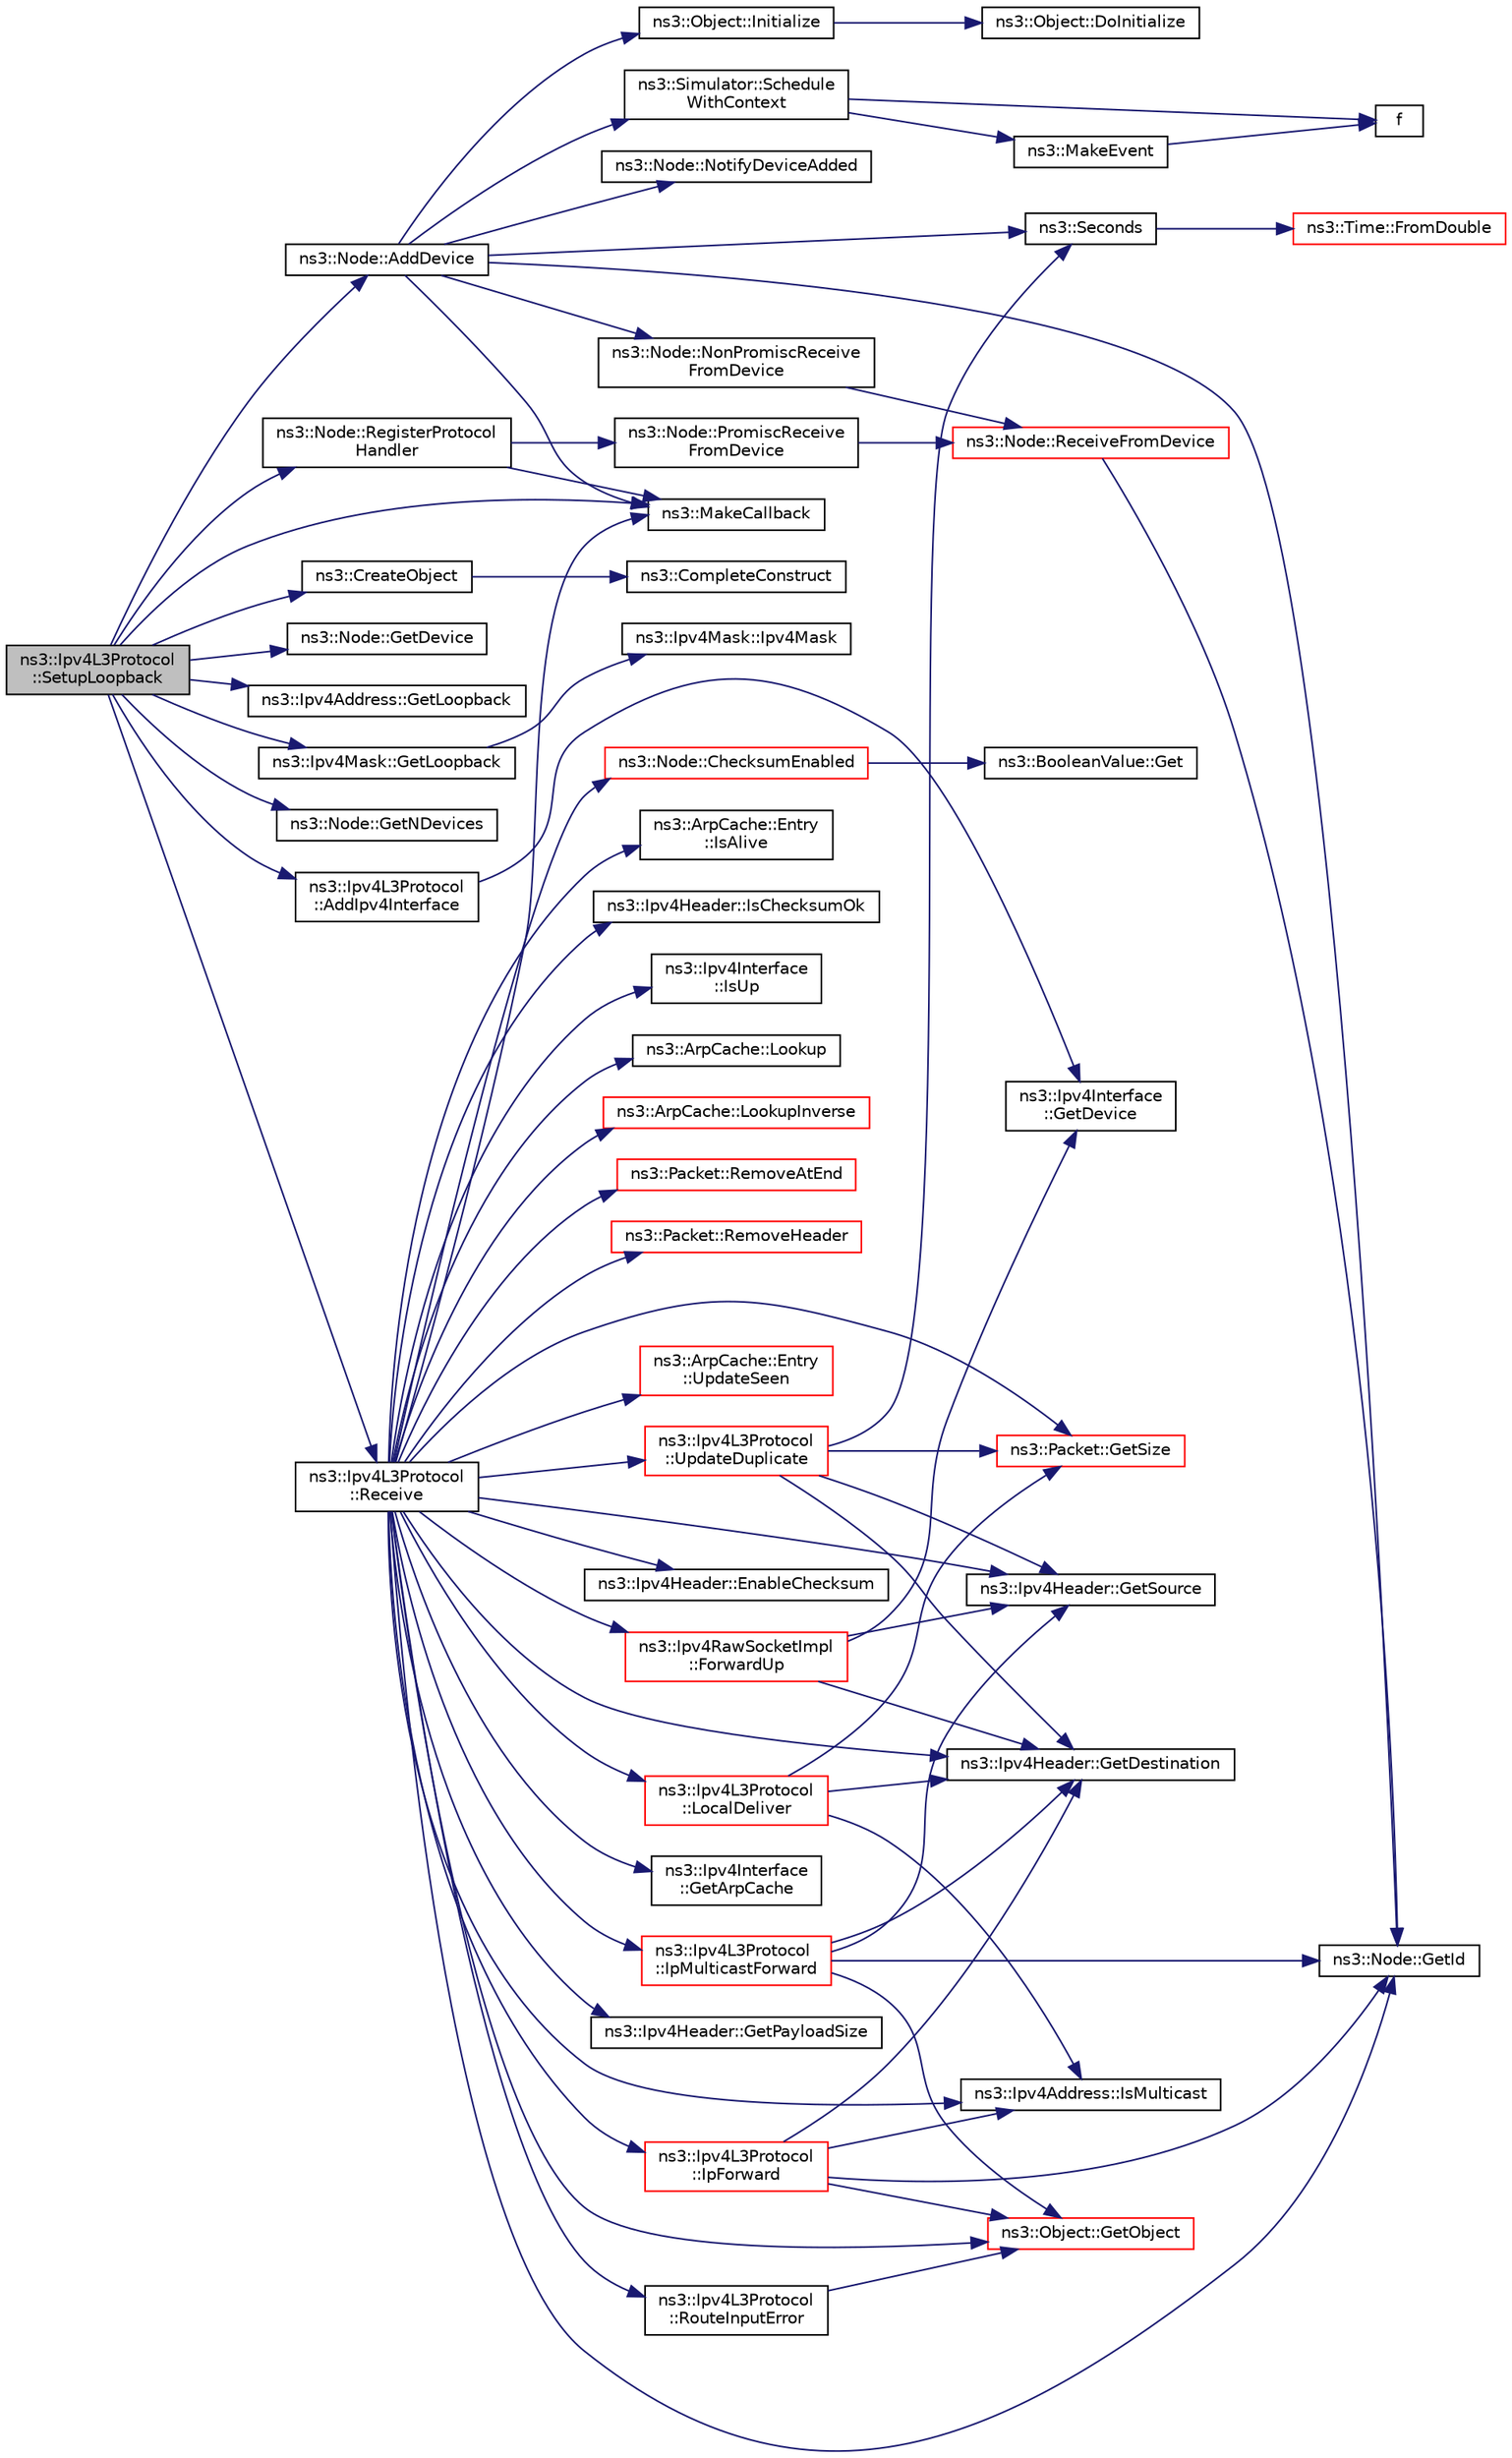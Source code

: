 digraph "ns3::Ipv4L3Protocol::SetupLoopback"
{
 // LATEX_PDF_SIZE
  edge [fontname="Helvetica",fontsize="10",labelfontname="Helvetica",labelfontsize="10"];
  node [fontname="Helvetica",fontsize="10",shape=record];
  rankdir="LR";
  Node1 [label="ns3::Ipv4L3Protocol\l::SetupLoopback",height=0.2,width=0.4,color="black", fillcolor="grey75", style="filled", fontcolor="black",tooltip="Setup loopback interface."];
  Node1 -> Node2 [color="midnightblue",fontsize="10",style="solid",fontname="Helvetica"];
  Node2 [label="ns3::Node::AddDevice",height=0.2,width=0.4,color="black", fillcolor="white", style="filled",URL="$classns3_1_1_node.html#a42ff83ee1d5d1649c770d3f5b62375de",tooltip="Associate a NetDevice to this node."];
  Node2 -> Node3 [color="midnightblue",fontsize="10",style="solid",fontname="Helvetica"];
  Node3 [label="ns3::Node::GetId",height=0.2,width=0.4,color="black", fillcolor="white", style="filled",URL="$classns3_1_1_node.html#a2ed8663077afcb8db519296b0ada6355",tooltip=" "];
  Node2 -> Node4 [color="midnightblue",fontsize="10",style="solid",fontname="Helvetica"];
  Node4 [label="ns3::Object::Initialize",height=0.2,width=0.4,color="black", fillcolor="white", style="filled",URL="$classns3_1_1_object.html#af4411cb29971772fcd09203474a95078",tooltip="Invoke DoInitialize on all Objects aggregated to this one."];
  Node4 -> Node5 [color="midnightblue",fontsize="10",style="solid",fontname="Helvetica"];
  Node5 [label="ns3::Object::DoInitialize",height=0.2,width=0.4,color="black", fillcolor="white", style="filled",URL="$classns3_1_1_object.html#af8482a521433409fb5c7f749398c9dbe",tooltip="Initialize() implementation."];
  Node2 -> Node6 [color="midnightblue",fontsize="10",style="solid",fontname="Helvetica"];
  Node6 [label="ns3::MakeCallback",height=0.2,width=0.4,color="black", fillcolor="white", style="filled",URL="$namespacens3.html#af1dde3c04374147fca0cfe3b0766d664",tooltip="Build Callbacks for class method members which take varying numbers of arguments and potentially retu..."];
  Node2 -> Node7 [color="midnightblue",fontsize="10",style="solid",fontname="Helvetica"];
  Node7 [label="ns3::Node::NonPromiscReceive\lFromDevice",height=0.2,width=0.4,color="black", fillcolor="white", style="filled",URL="$classns3_1_1_node.html#a72ebf5bdc911879511f1e249d471f7e5",tooltip="Receive a packet from a device in non-promiscuous mode."];
  Node7 -> Node8 [color="midnightblue",fontsize="10",style="solid",fontname="Helvetica"];
  Node8 [label="ns3::Node::ReceiveFromDevice",height=0.2,width=0.4,color="red", fillcolor="white", style="filled",URL="$classns3_1_1_node.html#a6cbe61c071c85bb3ba5d4843132cd119",tooltip="Receive a packet from a device."];
  Node8 -> Node3 [color="midnightblue",fontsize="10",style="solid",fontname="Helvetica"];
  Node2 -> Node60 [color="midnightblue",fontsize="10",style="solid",fontname="Helvetica"];
  Node60 [label="ns3::Node::NotifyDeviceAdded",height=0.2,width=0.4,color="black", fillcolor="white", style="filled",URL="$classns3_1_1_node.html#ae85e535c650941f4f8ca6845a9f61e42",tooltip="Notifies all the DeviceAdditionListener about the new device added."];
  Node2 -> Node61 [color="midnightblue",fontsize="10",style="solid",fontname="Helvetica"];
  Node61 [label="ns3::Simulator::Schedule\lWithContext",height=0.2,width=0.4,color="black", fillcolor="white", style="filled",URL="$classns3_1_1_simulator.html#a6801feda0ccf0595cb48d1e962cd40a1",tooltip="Schedule an event with the given context."];
  Node61 -> Node62 [color="midnightblue",fontsize="10",style="solid",fontname="Helvetica"];
  Node62 [label="f",height=0.2,width=0.4,color="black", fillcolor="white", style="filled",URL="$80211b_8c.html#ae7ffc1a8f84fa47a0812b2f2b9627132",tooltip=" "];
  Node61 -> Node63 [color="midnightblue",fontsize="10",style="solid",fontname="Helvetica"];
  Node63 [label="ns3::MakeEvent",height=0.2,width=0.4,color="black", fillcolor="white", style="filled",URL="$group__makeeventfnptr.html#ga289a28a2497c18a9bd299e5e2014094b",tooltip="Make an EventImpl from a function pointer taking varying numbers of arguments."];
  Node63 -> Node62 [color="midnightblue",fontsize="10",style="solid",fontname="Helvetica"];
  Node2 -> Node64 [color="midnightblue",fontsize="10",style="solid",fontname="Helvetica"];
  Node64 [label="ns3::Seconds",height=0.2,width=0.4,color="black", fillcolor="white", style="filled",URL="$group__timecivil.html#ga33c34b816f8ff6628e33d5c8e9713b9e",tooltip="Construct a Time in the indicated unit."];
  Node64 -> Node65 [color="midnightblue",fontsize="10",style="solid",fontname="Helvetica"];
  Node65 [label="ns3::Time::FromDouble",height=0.2,width=0.4,color="red", fillcolor="white", style="filled",URL="$classns3_1_1_time.html#a60e845f4a74e62495b86356afe604cb4",tooltip="Create a Time equal to value in unit unit."];
  Node1 -> Node70 [color="midnightblue",fontsize="10",style="solid",fontname="Helvetica"];
  Node70 [label="ns3::Ipv4L3Protocol\l::AddIpv4Interface",height=0.2,width=0.4,color="black", fillcolor="white", style="filled",URL="$classns3_1_1_ipv4_l3_protocol.html#afd3f97720c2d1af22f05038fcdb6e089",tooltip="Add an IPv4 interface to the stack."];
  Node70 -> Node71 [color="midnightblue",fontsize="10",style="solid",fontname="Helvetica"];
  Node71 [label="ns3::Ipv4Interface\l::GetDevice",height=0.2,width=0.4,color="black", fillcolor="white", style="filled",URL="$classns3_1_1_ipv4_interface.html#aa859c4d2ebd0f72bcc6897987a58f9b4",tooltip=" "];
  Node1 -> Node72 [color="midnightblue",fontsize="10",style="solid",fontname="Helvetica"];
  Node72 [label="ns3::CreateObject",height=0.2,width=0.4,color="black", fillcolor="white", style="filled",URL="$group__object.html#ga4f58688dc118e0e279e2fb539f3248cc",tooltip="Create an object by type, with varying number of constructor parameters."];
  Node72 -> Node73 [color="midnightblue",fontsize="10",style="solid",fontname="Helvetica"];
  Node73 [label="ns3::CompleteConstruct",height=0.2,width=0.4,color="black", fillcolor="white", style="filled",URL="$namespacens3.html#ac691eac01671bfb90912a3ad38964197",tooltip=" "];
  Node1 -> Node74 [color="midnightblue",fontsize="10",style="solid",fontname="Helvetica"];
  Node74 [label="ns3::Node::GetDevice",height=0.2,width=0.4,color="black", fillcolor="white", style="filled",URL="$classns3_1_1_node.html#ad5e10d46d12a255573c53d5db0fc043b",tooltip="Retrieve the index-th NetDevice associated to this node."];
  Node1 -> Node75 [color="midnightblue",fontsize="10",style="solid",fontname="Helvetica"];
  Node75 [label="ns3::Ipv4Address::GetLoopback",height=0.2,width=0.4,color="black", fillcolor="white", style="filled",URL="$classns3_1_1_ipv4_address.html#a583a93499e0d947439794d7bd0c6366d",tooltip=" "];
  Node1 -> Node76 [color="midnightblue",fontsize="10",style="solid",fontname="Helvetica"];
  Node76 [label="ns3::Ipv4Mask::GetLoopback",height=0.2,width=0.4,color="black", fillcolor="white", style="filled",URL="$classns3_1_1_ipv4_mask.html#a7842be570f11b3ffcf3a50b0639bcf2d",tooltip=" "];
  Node76 -> Node77 [color="midnightblue",fontsize="10",style="solid",fontname="Helvetica"];
  Node77 [label="ns3::Ipv4Mask::Ipv4Mask",height=0.2,width=0.4,color="black", fillcolor="white", style="filled",URL="$classns3_1_1_ipv4_mask.html#a4f877fcb3423f63debab168c83213627",tooltip="Will initialize to a garbage value (0x66666666)"];
  Node1 -> Node78 [color="midnightblue",fontsize="10",style="solid",fontname="Helvetica"];
  Node78 [label="ns3::Node::GetNDevices",height=0.2,width=0.4,color="black", fillcolor="white", style="filled",URL="$classns3_1_1_node.html#ab160c405a94d258f6fc5e4e3fd33cecd",tooltip=" "];
  Node1 -> Node6 [color="midnightblue",fontsize="10",style="solid",fontname="Helvetica"];
  Node1 -> Node79 [color="midnightblue",fontsize="10",style="solid",fontname="Helvetica"];
  Node79 [label="ns3::Ipv4L3Protocol\l::Receive",height=0.2,width=0.4,color="black", fillcolor="white", style="filled",URL="$classns3_1_1_ipv4_l3_protocol.html#a2f27fb0a3f698ffb34a654323b063c94",tooltip="Lower layer calls this method after calling L3Demux::Lookup The ARP subclass needs to know from which..."];
  Node79 -> Node80 [color="midnightblue",fontsize="10",style="solid",fontname="Helvetica"];
  Node80 [label="ns3::Node::ChecksumEnabled",height=0.2,width=0.4,color="red", fillcolor="white", style="filled",URL="$classns3_1_1_node.html#a0515bfe9a3aeb6605d657ba855699815",tooltip=" "];
  Node80 -> Node81 [color="midnightblue",fontsize="10",style="solid",fontname="Helvetica"];
  Node81 [label="ns3::BooleanValue::Get",height=0.2,width=0.4,color="black", fillcolor="white", style="filled",URL="$classns3_1_1_boolean_value.html#a9a4461490f9b71d99b07bb73993f0f00",tooltip=" "];
  Node79 -> Node82 [color="midnightblue",fontsize="10",style="solid",fontname="Helvetica"];
  Node82 [label="ns3::Ipv4Header::EnableChecksum",height=0.2,width=0.4,color="black", fillcolor="white", style="filled",URL="$classns3_1_1_ipv4_header.html#a93a16e6147989f0d772634c2abceb7d6",tooltip="Enable checksum calculation for this header."];
  Node79 -> Node83 [color="midnightblue",fontsize="10",style="solid",fontname="Helvetica"];
  Node83 [label="ns3::Ipv4RawSocketImpl\l::ForwardUp",height=0.2,width=0.4,color="red", fillcolor="white", style="filled",URL="$classns3_1_1_ipv4_raw_socket_impl.html#ab4fc4f9979027503156102d42ec62e9b",tooltip="Forward up to receive method."];
  Node83 -> Node131 [color="midnightblue",fontsize="10",style="solid",fontname="Helvetica"];
  Node131 [label="ns3::Ipv4Header::GetDestination",height=0.2,width=0.4,color="black", fillcolor="white", style="filled",URL="$classns3_1_1_ipv4_header.html#a85daf48f0effc6bce6cb5c66bf4e1576",tooltip=" "];
  Node83 -> Node71 [color="midnightblue",fontsize="10",style="solid",fontname="Helvetica"];
  Node83 -> Node133 [color="midnightblue",fontsize="10",style="solid",fontname="Helvetica"];
  Node133 [label="ns3::Ipv4Header::GetSource",height=0.2,width=0.4,color="black", fillcolor="white", style="filled",URL="$classns3_1_1_ipv4_header.html#a542b0328f3ab54ae39d56cdc24f8403f",tooltip=" "];
  Node79 -> Node153 [color="midnightblue",fontsize="10",style="solid",fontname="Helvetica"];
  Node153 [label="ns3::Ipv4Interface\l::GetArpCache",height=0.2,width=0.4,color="black", fillcolor="white", style="filled",URL="$classns3_1_1_ipv4_interface.html#a78e446ab10c226125245472d0fc848aa",tooltip=" "];
  Node79 -> Node131 [color="midnightblue",fontsize="10",style="solid",fontname="Helvetica"];
  Node79 -> Node3 [color="midnightblue",fontsize="10",style="solid",fontname="Helvetica"];
  Node79 -> Node154 [color="midnightblue",fontsize="10",style="solid",fontname="Helvetica"];
  Node154 [label="ns3::Object::GetObject",height=0.2,width=0.4,color="red", fillcolor="white", style="filled",URL="$classns3_1_1_object.html#ad21f5401ff705cd29c37f931ea3afc18",tooltip="Get a pointer to the requested aggregated Object."];
  Node79 -> Node161 [color="midnightblue",fontsize="10",style="solid",fontname="Helvetica"];
  Node161 [label="ns3::Ipv4Header::GetPayloadSize",height=0.2,width=0.4,color="black", fillcolor="white", style="filled",URL="$classns3_1_1_ipv4_header.html#aca056ab8819d5ff70a47225a3559f43e",tooltip=" "];
  Node79 -> Node162 [color="midnightblue",fontsize="10",style="solid",fontname="Helvetica"];
  Node162 [label="ns3::Packet::GetSize",height=0.2,width=0.4,color="red", fillcolor="white", style="filled",URL="$classns3_1_1_packet.html#afff7cb1ff518ee6dc0d424e10a5ad6ec",tooltip="Returns the the size in bytes of the packet (including the zero-filled initial payload)."];
  Node79 -> Node133 [color="midnightblue",fontsize="10",style="solid",fontname="Helvetica"];
  Node79 -> Node164 [color="midnightblue",fontsize="10",style="solid",fontname="Helvetica"];
  Node164 [label="ns3::Ipv4L3Protocol\l::IpForward",height=0.2,width=0.4,color="red", fillcolor="white", style="filled",URL="$classns3_1_1_ipv4_l3_protocol.html#ae00b4ef6c6907a602898800ee5dcbc57",tooltip="Forward a packet."];
  Node164 -> Node131 [color="midnightblue",fontsize="10",style="solid",fontname="Helvetica"];
  Node164 -> Node3 [color="midnightblue",fontsize="10",style="solid",fontname="Helvetica"];
  Node164 -> Node154 [color="midnightblue",fontsize="10",style="solid",fontname="Helvetica"];
  Node164 -> Node171 [color="midnightblue",fontsize="10",style="solid",fontname="Helvetica"];
  Node171 [label="ns3::Ipv4Address::IsMulticast",height=0.2,width=0.4,color="black", fillcolor="white", style="filled",URL="$classns3_1_1_ipv4_address.html#a3a39d50664243b7e37a1244bb03b4ec2",tooltip=" "];
  Node79 -> Node224 [color="midnightblue",fontsize="10",style="solid",fontname="Helvetica"];
  Node224 [label="ns3::Ipv4L3Protocol\l::IpMulticastForward",height=0.2,width=0.4,color="red", fillcolor="white", style="filled",URL="$classns3_1_1_ipv4_l3_protocol.html#a85ad438d9b2c50d55d1b674b9fd1e8f7",tooltip="Forward a multicast packet."];
  Node224 -> Node131 [color="midnightblue",fontsize="10",style="solid",fontname="Helvetica"];
  Node224 -> Node3 [color="midnightblue",fontsize="10",style="solid",fontname="Helvetica"];
  Node224 -> Node154 [color="midnightblue",fontsize="10",style="solid",fontname="Helvetica"];
  Node224 -> Node133 [color="midnightblue",fontsize="10",style="solid",fontname="Helvetica"];
  Node79 -> Node230 [color="midnightblue",fontsize="10",style="solid",fontname="Helvetica"];
  Node230 [label="ns3::ArpCache::Entry\l::IsAlive",height=0.2,width=0.4,color="black", fillcolor="white", style="filled",URL="$classns3_1_1_arp_cache_1_1_entry.html#a48ddb408308298816e78708fc75b014b",tooltip=" "];
  Node79 -> Node231 [color="midnightblue",fontsize="10",style="solid",fontname="Helvetica"];
  Node231 [label="ns3::Ipv4Header::IsChecksumOk",height=0.2,width=0.4,color="black", fillcolor="white", style="filled",URL="$classns3_1_1_ipv4_header.html#ad9d388fd609e07a4fba2688850beb263",tooltip=" "];
  Node79 -> Node171 [color="midnightblue",fontsize="10",style="solid",fontname="Helvetica"];
  Node79 -> Node216 [color="midnightblue",fontsize="10",style="solid",fontname="Helvetica"];
  Node216 [label="ns3::Ipv4Interface\l::IsUp",height=0.2,width=0.4,color="black", fillcolor="white", style="filled",URL="$classns3_1_1_ipv4_interface.html#af319226f89f0298c929260b500647418",tooltip="These are IP interface states and may be distinct from NetDevice states, such as found in real implem..."];
  Node79 -> Node232 [color="midnightblue",fontsize="10",style="solid",fontname="Helvetica"];
  Node232 [label="ns3::Ipv4L3Protocol\l::LocalDeliver",height=0.2,width=0.4,color="red", fillcolor="white", style="filled",URL="$classns3_1_1_ipv4_l3_protocol.html#aa64669f000ce115efafd5e086995b4ff",tooltip="Deliver a packet."];
  Node232 -> Node131 [color="midnightblue",fontsize="10",style="solid",fontname="Helvetica"];
  Node232 -> Node162 [color="midnightblue",fontsize="10",style="solid",fontname="Helvetica"];
  Node232 -> Node171 [color="midnightblue",fontsize="10",style="solid",fontname="Helvetica"];
  Node79 -> Node274 [color="midnightblue",fontsize="10",style="solid",fontname="Helvetica"];
  Node274 [label="ns3::ArpCache::Lookup",height=0.2,width=0.4,color="black", fillcolor="white", style="filled",URL="$classns3_1_1_arp_cache.html#a9402dc061ed329656e75c0dd9d591c0b",tooltip="Do lookup in the ARP cache against an IP address."];
  Node79 -> Node275 [color="midnightblue",fontsize="10",style="solid",fontname="Helvetica"];
  Node275 [label="ns3::ArpCache::LookupInverse",height=0.2,width=0.4,color="red", fillcolor="white", style="filled",URL="$classns3_1_1_arp_cache.html#a906f1f74032fec4ebe54792cb07f34cd",tooltip="Do lookup in the ARP cache against a MAC address."];
  Node79 -> Node6 [color="midnightblue",fontsize="10",style="solid",fontname="Helvetica"];
  Node79 -> Node277 [color="midnightblue",fontsize="10",style="solid",fontname="Helvetica"];
  Node277 [label="ns3::Packet::RemoveAtEnd",height=0.2,width=0.4,color="red", fillcolor="white", style="filled",URL="$classns3_1_1_packet.html#a607de6c1abda2a960e99a3b59fd35d14",tooltip="Remove size bytes from the end of the current packet."];
  Node79 -> Node278 [color="midnightblue",fontsize="10",style="solid",fontname="Helvetica"];
  Node278 [label="ns3::Packet::RemoveHeader",height=0.2,width=0.4,color="red", fillcolor="white", style="filled",URL="$classns3_1_1_packet.html#a0961eccf975d75f902d40956c93ba63e",tooltip="Deserialize and remove the header from the internal buffer."];
  Node79 -> Node280 [color="midnightblue",fontsize="10",style="solid",fontname="Helvetica"];
  Node280 [label="ns3::Ipv4L3Protocol\l::RouteInputError",height=0.2,width=0.4,color="black", fillcolor="white", style="filled",URL="$classns3_1_1_ipv4_l3_protocol.html#a39611a6da4b2d975e3eae9cebf6da6eb",tooltip="Fallback when no route is found."];
  Node280 -> Node154 [color="midnightblue",fontsize="10",style="solid",fontname="Helvetica"];
  Node79 -> Node281 [color="midnightblue",fontsize="10",style="solid",fontname="Helvetica"];
  Node281 [label="ns3::Ipv4L3Protocol\l::UpdateDuplicate",height=0.2,width=0.4,color="red", fillcolor="white", style="filled",URL="$classns3_1_1_ipv4_l3_protocol.html#ad4a3a05c972868c2cb734664d558fdca",tooltip="Registers duplicate entry, return false if new."];
  Node281 -> Node131 [color="midnightblue",fontsize="10",style="solid",fontname="Helvetica"];
  Node281 -> Node162 [color="midnightblue",fontsize="10",style="solid",fontname="Helvetica"];
  Node281 -> Node133 [color="midnightblue",fontsize="10",style="solid",fontname="Helvetica"];
  Node281 -> Node64 [color="midnightblue",fontsize="10",style="solid",fontname="Helvetica"];
  Node79 -> Node292 [color="midnightblue",fontsize="10",style="solid",fontname="Helvetica"];
  Node292 [label="ns3::ArpCache::Entry\l::UpdateSeen",height=0.2,width=0.4,color="red", fillcolor="white", style="filled",URL="$classns3_1_1_arp_cache_1_1_entry.html#ace80d88fc28b4defd82ddb8ad7d5ad07",tooltip="Update the entry when seeing a packet."];
  Node1 -> Node293 [color="midnightblue",fontsize="10",style="solid",fontname="Helvetica"];
  Node293 [label="ns3::Node::RegisterProtocol\lHandler",height=0.2,width=0.4,color="black", fillcolor="white", style="filled",URL="$classns3_1_1_node.html#af713f0e7ea5c49b4fa0b3613405c45fa",tooltip=" "];
  Node293 -> Node6 [color="midnightblue",fontsize="10",style="solid",fontname="Helvetica"];
  Node293 -> Node294 [color="midnightblue",fontsize="10",style="solid",fontname="Helvetica"];
  Node294 [label="ns3::Node::PromiscReceive\lFromDevice",height=0.2,width=0.4,color="black", fillcolor="white", style="filled",URL="$classns3_1_1_node.html#a16cf271eeeab87dc7133ffb3f8b24dc4",tooltip="Receive a packet from a device in promiscuous mode."];
  Node294 -> Node8 [color="midnightblue",fontsize="10",style="solid",fontname="Helvetica"];
}
